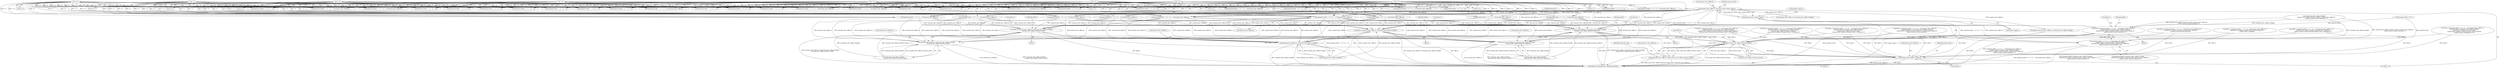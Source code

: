 digraph "0_ImageMagick_f595a1985233c399a05c0c37cc41de16a90dd025@pointer" {
"1000732" [label="(Call,(geometry.width == 0 ? 1.0 : -1.0)*annotate_info->affine.tx)"];
"1000740" [label="(Call,-1.0)"];
"1001394" [label="(Call,-1.0)"];
"1001332" [label="(Call,-1.0)"];
"1000901" [label="(Call,-1.0)"];
"1000850" [label="(Call,-1.0)"];
"1001030" [label="(Call,-1.0)"];
"1000961" [label="(Call,-1.0)"];
"1000582" [label="(Call,-1.0)"];
"1000401" [label="(Call,annotate_info->affine.tx=geometry_info.xi-image->page.x)"];
"1000407" [label="(Call,geometry_info.xi-image->page.x)"];
"1000727" [label="(Call,offset.x=(geometry.width == 0 ? 1.0 : -1.0)*annotate_info->affine.tx+\n          geometry.width+i*annotate_info->affine.ry*height-\n          annotate_info->affine.sx*metrics.width+annotate_info->affine.ry*\n          (metrics.ascent+metrics.descent)-1.0)"];
"1001775" [label="(Call,offset.x-draw_info->affine.ry*metrics.ascent)"];
"1001769" [label="(Call,undercolor_info->affine.tx=offset.x-draw_info->affine.ry*metrics.ascent)"];
"1001839" [label="(Call,annotate_info->affine.tx=offset.x)"];
"1000731" [label="(Call,(geometry.width == 0 ? 1.0 : -1.0)*annotate_info->affine.tx+\n          geometry.width+i*annotate_info->affine.ry*height-\n          annotate_info->affine.sx*metrics.width+annotate_info->affine.ry*\n          (metrics.ascent+metrics.descent)-1.0)"];
"1001569" [label="(Call,offset.x=annotate_info->affine.tx+i*annotate_info->affine.ry*height)"];
"1001573" [label="(Call,annotate_info->affine.tx+i*annotate_info->affine.ry*height)"];
"1001610" [label="(Call,offset.x=annotate_info->affine.tx+i*annotate_info->affine.ry*height-\n          annotate_info->affine.sx*metrics.width/2.0)"];
"1001614" [label="(Call,annotate_info->affine.tx+i*annotate_info->affine.ry*height-\n          annotate_info->affine.sx*metrics.width/2.0)"];
"1001675" [label="(Call,offset.x=annotate_info->affine.tx+i*annotate_info->affine.ry*height-\n          annotate_info->affine.sx*metrics.width)"];
"1001679" [label="(Call,annotate_info->affine.tx+i*annotate_info->affine.ry*height-\n          annotate_info->affine.sx*metrics.width)"];
"1000731" [label="(Call,(geometry.width == 0 ? 1.0 : -1.0)*annotate_info->affine.tx+\n          geometry.width+i*annotate_info->affine.ry*height-\n          annotate_info->affine.sx*metrics.width+annotate_info->affine.ry*\n          (metrics.ascent+metrics.descent)-1.0)"];
"1000419" [label="(Identifier,annotate_info)"];
"1000490" [label="(Call,annotate_info->affine.tx+i*annotate_info->affine.ry*height)"];
"1001232" [label="(Call,(geometry.width == 0 ? -1.0 : 1.0)*annotate_info->affine.tx)"];
"1000401" [label="(Call,annotate_info->affine.tx=geometry_info.xi-image->page.x)"];
"1000726" [label="(Block,)"];
"1001590" [label="(Identifier,offset)"];
"1001680" [label="(Call,annotate_info->affine.tx)"];
"1000532" [label="(Call,(geometry.width == 0 ? -1.0 : 1.0)*annotate_info->affine.tx)"];
"1001507" [label="(Call,(geometry.height == 0 ? 1.0 : -1.0)*annotate_info->affine.ty)"];
"1001162" [label="(Call,(geometry.height == 0 ? -1.0 : 1.0)*annotate_info->affine.ty)"];
"1001615" [label="(Call,annotate_info->affine.tx)"];
"1001451" [label="(Call,geometry.width == 0 ? 1.0 : -1.0)"];
"1000727" [label="(Call,offset.x=(geometry.width == 0 ? 1.0 : -1.0)*annotate_info->affine.tx+\n          geometry.width+i*annotate_info->affine.ry*height-\n          annotate_info->affine.sx*metrics.width+annotate_info->affine.ry*\n          (metrics.ascent+metrics.descent)-1.0)"];
"1000747" [label="(Call,geometry.width+i*annotate_info->affine.ry*height-\n          annotate_info->affine.sx*metrics.width+annotate_info->affine.ry*\n          (metrics.ascent+metrics.descent)-1.0)"];
"1000844" [label="(Call,geometry.width == 0 ? -1.0 : 1.0)"];
"1001569" [label="(Call,offset.x=annotate_info->affine.tx+i*annotate_info->affine.ry*height)"];
"1001770" [label="(Call,undercolor_info->affine.tx)"];
"1000901" [label="(Call,-1.0)"];
"1001570" [label="(Call,offset.x)"];
"1000742" [label="(Call,annotate_info->affine.tx)"];
"1001274" [label="(Call,geometry.height == 0 ? 1.0 : -1.0)"];
"1000949" [label="(Call,offset.x=(geometry.width == 0 ? -1.0 : 1.0)*annotate_info->affine.tx+\n          geometry.width/2.0+i*annotate_info->affine.ry*height-\n          annotate_info->affine.sx*metrics.width/2.0+annotate_info->affine.ry*\n          (metrics.ascent+metrics.descent-(number_lines-1.0)*height)/2.0)"];
"1000486" [label="(Call,offset.x=annotate_info->affine.tx+i*annotate_info->affine.ry*height)"];
"1001610" [label="(Call,offset.x=annotate_info->affine.tx+i*annotate_info->affine.ry*height-\n          annotate_info->affine.sx*metrics.width/2.0)"];
"1000527" [label="(Call,offset.x=(geometry.width == 0 ? -1.0 : 1.0)*annotate_info->affine.tx+i*\n          annotate_info->affine.ry*height+annotate_info->affine.ry*\n          (metrics.ascent+metrics.descent))"];
"1001023" [label="(Call,(geometry.height == 0 ? -1.0 : 1.0)*annotate_info->affine.ty)"];
"1001675" [label="(Call,offset.x=annotate_info->affine.tx+i*annotate_info->affine.ry*height-\n          annotate_info->affine.sx*metrics.width)"];
"1001679" [label="(Call,annotate_info->affine.tx+i*annotate_info->affine.ry*height-\n          annotate_info->affine.sx*metrics.width)"];
"1001744" [label="(Block,)"];
"1000733" [label="(Call,geometry.width == 0 ? 1.0 : -1.0)"];
"1000791" [label="(Call,(geometry.height == 0 ? -1.0 : 1.0)*annotate_info->affine.ty)"];
"1001450" [label="(Call,(geometry.width == 0 ? 1.0 : -1.0)*annotate_info->affine.tx)"];
"1001840" [label="(Call,annotate_info->affine.tx)"];
"1001568" [label="(Block,)"];
"1000955" [label="(Call,geometry.width == 0 ? -1.0 : 1.0)"];
"1000678" [label="(Call,(geometry.height == 0 ? -1.0 : 1.0)*annotate_info->affine.ty)"];
"1001839" [label="(Call,annotate_info->affine.tx=offset.x)"];
"1000838" [label="(Call,offset.x=(geometry.width == 0 ? -1.0 : 1.0)*annotate_info->affine.tx+i*\n          annotate_info->affine.ry*height+annotate_info->affine.ry*\n          (metrics.ascent+metrics.descent-(number_lines-1.0)*height)/2.0)"];
"1001394" [label="(Call,-1.0)"];
"1001096" [label="(Call,geometry.width == 0 ? 1.0 : -1.0)"];
"1000751" [label="(Call,i*annotate_info->affine.ry*height-\n          annotate_info->affine.sx*metrics.width+annotate_info->affine.ry*\n          (metrics.ascent+metrics.descent)-1.0)"];
"1001769" [label="(Call,undercolor_info->affine.tx=offset.x-draw_info->affine.ry*metrics.ascent)"];
"1001024" [label="(Call,geometry.height == 0 ? -1.0 : 1.0)"];
"1001775" [label="(Call,offset.x-draw_info->affine.ry*metrics.ascent)"];
"1000408" [label="(Call,geometry_info.xi)"];
"1001620" [label="(Call,i*annotate_info->affine.ry*height-\n          annotate_info->affine.sx*metrics.width/2.0)"];
"1001031" [label="(Literal,1.0)"];
"1001090" [label="(Call,offset.x=(geometry.width == 0 ? 1.0 : -1.0)*annotate_info->affine.tx+\n          geometry.width+i*annotate_info->affine.ry*height-\n          annotate_info->affine.sx*metrics.width+\n          annotate_info->affine.ry*(metrics.ascent+metrics.descent-\n          (number_lines-1.0)*height)/2.0-1.0)"];
"1001573" [label="(Call,annotate_info->affine.tx+i*annotate_info->affine.ry*height)"];
"1000902" [label="(Literal,1.0)"];
"1001706" [label="(Identifier,offset)"];
"1000402" [label="(Call,annotate_info->affine.tx)"];
"1002025" [label="(MethodReturn,MagickExport MagickBooleanType)"];
"1001163" [label="(Call,geometry.height == 0 ? -1.0 : 1.0)"];
"1001674" [label="(Block,)"];
"1001320" [label="(Call,offset.x=(geometry.width == 0 ? -1.0 : 1.0)*annotate_info->affine.tx+\n          geometry.width/2.0+i*annotate_info->affine.ry*height-\n          annotate_info->affine.sx*metrics.width/2.0-\n          annotate_info->affine.ry*(number_lines-1.0)*height/2.0)"];
"1001611" [label="(Call,offset.x)"];
"1001387" [label="(Call,geometry.height == 0 ? 1.0 : -1.0)"];
"1001643" [label="(Identifier,offset)"];
"1001326" [label="(Call,geometry.width == 0 ? -1.0 : 1.0)"];
"1001676" [label="(Call,offset.x)"];
"1001333" [label="(Literal,1.0)"];
"1001325" [label="(Call,(geometry.width == 0 ? -1.0 : 1.0)*annotate_info->affine.tx)"];
"1000740" [label="(Call,-1.0)"];
"1001332" [label="(Call,-1.0)"];
"1000850" [label="(Call,-1.0)"];
"1000741" [label="(Literal,1.0)"];
"1000734" [label="(Call,geometry.width == 0)"];
"1000728" [label="(Call,offset.x)"];
"1000894" [label="(Call,(geometry.height == 0 ? -1.0 : 1.0)*annotate_info->affine.ty)"];
"1000617" [label="(Call,(geometry.width == 0 ? -1.0 : 1.0)*annotate_info->affine.tx)"];
"1000533" [label="(Call,geometry.width == 0 ? -1.0 : 1.0)"];
"1001779" [label="(Call,draw_info->affine.ry*metrics.ascent)"];
"1000583" [label="(Literal,1.0)"];
"1000895" [label="(Call,geometry.height == 0 ? -1.0 : 1.0)"];
"1000792" [label="(Call,geometry.height == 0 ? -1.0 : 1.0)"];
"1000788" [label="(Identifier,offset)"];
"1000612" [label="(Call,offset.x=(geometry.width == 0 ? -1.0 : 1.0)*annotate_info->affine.tx+\n          geometry.width/2.0+i*annotate_info->affine.ry*height-\n          annotate_info->affine.sx*metrics.width/2.0+annotate_info->affine.ry*\n          (metrics.ascent+metrics.descent))"];
"1001685" [label="(Call,i*annotate_info->affine.ry*height-\n          annotate_info->affine.sx*metrics.width)"];
"1001845" [label="(Call,offset.x)"];
"1001508" [label="(Call,geometry.height == 0 ? 1.0 : -1.0)"];
"1001273" [label="(Call,(geometry.height == 0 ? 1.0 : -1.0)*annotate_info->affine.ty)"];
"1001574" [label="(Call,annotate_info->affine.tx)"];
"1001395" [label="(Literal,1.0)"];
"1001791" [label="(Identifier,undercolor_info)"];
"1000618" [label="(Call,geometry.width == 0 ? -1.0 : 1.0)"];
"1001776" [label="(Call,offset.x)"];
"1000732" [label="(Call,(geometry.width == 0 ? 1.0 : -1.0)*annotate_info->affine.tx)"];
"1001386" [label="(Call,(geometry.height == 0 ? 1.0 : -1.0)*annotate_info->affine.ty)"];
"1000961" [label="(Call,-1.0)"];
"1001851" [label="(Identifier,annotate_info)"];
"1000392" [label="(Block,)"];
"1000576" [label="(Call,geometry.height == 0 ? -1.0 : 1.0)"];
"1000851" [label="(Literal,1.0)"];
"1001445" [label="(Call,offset.x=(geometry.width == 0 ? 1.0 : -1.0)*annotate_info->affine.tx+\n          geometry.width+i*annotate_info->affine.ry*height-\n          annotate_info->affine.sx*metrics.width-\n          annotate_info->affine.ry*(number_lines-1.0)*height-1.0)"];
"1001614" [label="(Call,annotate_info->affine.tx+i*annotate_info->affine.ry*height-\n          annotate_info->affine.sx*metrics.width/2.0)"];
"1001233" [label="(Call,geometry.width == 0 ? -1.0 : 1.0)"];
"1000962" [label="(Literal,1.0)"];
"1000575" [label="(Call,(geometry.height == 0 ? -1.0 : 1.0)*annotate_info->affine.ty)"];
"1000407" [label="(Call,geometry_info.xi-image->page.x)"];
"1001227" [label="(Call,offset.x=(geometry.width == 0 ? -1.0 : 1.0)*annotate_info->affine.tx+i*\n          annotate_info->affine.ry*height-annotate_info->affine.ry*\n          (number_lines-1.0)*height)"];
"1001579" [label="(Call,i*annotate_info->affine.ry*height)"];
"1000843" [label="(Call,(geometry.width == 0 ? -1.0 : 1.0)*annotate_info->affine.tx)"];
"1000749" [label="(Identifier,geometry)"];
"1001030" [label="(Call,-1.0)"];
"1001095" [label="(Call,(geometry.width == 0 ? 1.0 : -1.0)*annotate_info->affine.tx)"];
"1001609" [label="(Block,)"];
"1000679" [label="(Call,geometry.height == 0 ? -1.0 : 1.0)"];
"1000954" [label="(Call,(geometry.width == 0 ? -1.0 : 1.0)*annotate_info->affine.tx)"];
"1000582" [label="(Call,-1.0)"];
"1000411" [label="(Call,image->page.x)"];
"1000732" -> "1000731"  [label="AST: "];
"1000732" -> "1000742"  [label="CFG: "];
"1000733" -> "1000732"  [label="AST: "];
"1000742" -> "1000732"  [label="AST: "];
"1000749" -> "1000732"  [label="CFG: "];
"1000732" -> "1002025"  [label="DDG: annotate_info->affine.tx"];
"1000732" -> "1002025"  [label="DDG: geometry.width == 0 ? 1.0 : -1.0"];
"1000732" -> "1000727"  [label="DDG: geometry.width == 0 ? 1.0 : -1.0"];
"1000732" -> "1000727"  [label="DDG: annotate_info->affine.tx"];
"1000732" -> "1000731"  [label="DDG: geometry.width == 0 ? 1.0 : -1.0"];
"1000732" -> "1000731"  [label="DDG: annotate_info->affine.tx"];
"1000740" -> "1000732"  [label="DDG: 1.0"];
"1001394" -> "1000732"  [label="DDG: 1.0"];
"1001332" -> "1000732"  [label="DDG: 1.0"];
"1000901" -> "1000732"  [label="DDG: 1.0"];
"1000850" -> "1000732"  [label="DDG: 1.0"];
"1001030" -> "1000732"  [label="DDG: 1.0"];
"1000961" -> "1000732"  [label="DDG: 1.0"];
"1000582" -> "1000732"  [label="DDG: 1.0"];
"1000401" -> "1000732"  [label="DDG: annotate_info->affine.tx"];
"1000732" -> "1001569"  [label="DDG: annotate_info->affine.tx"];
"1000732" -> "1001573"  [label="DDG: annotate_info->affine.tx"];
"1000732" -> "1001610"  [label="DDG: annotate_info->affine.tx"];
"1000732" -> "1001614"  [label="DDG: annotate_info->affine.tx"];
"1000732" -> "1001675"  [label="DDG: annotate_info->affine.tx"];
"1000732" -> "1001679"  [label="DDG: annotate_info->affine.tx"];
"1000740" -> "1000733"  [label="AST: "];
"1000740" -> "1000741"  [label="CFG: "];
"1000741" -> "1000740"  [label="AST: "];
"1000733" -> "1000740"  [label="CFG: "];
"1000740" -> "1000532"  [label="DDG: 1.0"];
"1000740" -> "1000533"  [label="DDG: 1.0"];
"1000740" -> "1000617"  [label="DDG: 1.0"];
"1000740" -> "1000618"  [label="DDG: 1.0"];
"1000740" -> "1000678"  [label="DDG: 1.0"];
"1000740" -> "1000679"  [label="DDG: 1.0"];
"1000740" -> "1000733"  [label="DDG: 1.0"];
"1000740" -> "1000791"  [label="DDG: 1.0"];
"1000740" -> "1000792"  [label="DDG: 1.0"];
"1000740" -> "1001095"  [label="DDG: 1.0"];
"1000740" -> "1001096"  [label="DDG: 1.0"];
"1000740" -> "1001162"  [label="DDG: 1.0"];
"1000740" -> "1001163"  [label="DDG: 1.0"];
"1000740" -> "1001232"  [label="DDG: 1.0"];
"1000740" -> "1001233"  [label="DDG: 1.0"];
"1000740" -> "1001273"  [label="DDG: 1.0"];
"1000740" -> "1001274"  [label="DDG: 1.0"];
"1000740" -> "1001450"  [label="DDG: 1.0"];
"1000740" -> "1001451"  [label="DDG: 1.0"];
"1000740" -> "1001507"  [label="DDG: 1.0"];
"1000740" -> "1001508"  [label="DDG: 1.0"];
"1001394" -> "1001387"  [label="AST: "];
"1001394" -> "1001395"  [label="CFG: "];
"1001395" -> "1001394"  [label="AST: "];
"1001387" -> "1001394"  [label="CFG: "];
"1001394" -> "1000532"  [label="DDG: 1.0"];
"1001394" -> "1000533"  [label="DDG: 1.0"];
"1001394" -> "1000617"  [label="DDG: 1.0"];
"1001394" -> "1000618"  [label="DDG: 1.0"];
"1001394" -> "1000678"  [label="DDG: 1.0"];
"1001394" -> "1000679"  [label="DDG: 1.0"];
"1001394" -> "1000733"  [label="DDG: 1.0"];
"1001394" -> "1000791"  [label="DDG: 1.0"];
"1001394" -> "1000792"  [label="DDG: 1.0"];
"1001394" -> "1001095"  [label="DDG: 1.0"];
"1001394" -> "1001096"  [label="DDG: 1.0"];
"1001394" -> "1001162"  [label="DDG: 1.0"];
"1001394" -> "1001163"  [label="DDG: 1.0"];
"1001394" -> "1001232"  [label="DDG: 1.0"];
"1001394" -> "1001233"  [label="DDG: 1.0"];
"1001394" -> "1001273"  [label="DDG: 1.0"];
"1001394" -> "1001274"  [label="DDG: 1.0"];
"1001394" -> "1001386"  [label="DDG: 1.0"];
"1001394" -> "1001387"  [label="DDG: 1.0"];
"1001394" -> "1001450"  [label="DDG: 1.0"];
"1001394" -> "1001451"  [label="DDG: 1.0"];
"1001394" -> "1001507"  [label="DDG: 1.0"];
"1001394" -> "1001508"  [label="DDG: 1.0"];
"1001332" -> "1001326"  [label="AST: "];
"1001332" -> "1001333"  [label="CFG: "];
"1001333" -> "1001332"  [label="AST: "];
"1001326" -> "1001332"  [label="CFG: "];
"1001332" -> "1000532"  [label="DDG: 1.0"];
"1001332" -> "1000533"  [label="DDG: 1.0"];
"1001332" -> "1000617"  [label="DDG: 1.0"];
"1001332" -> "1000618"  [label="DDG: 1.0"];
"1001332" -> "1000678"  [label="DDG: 1.0"];
"1001332" -> "1000679"  [label="DDG: 1.0"];
"1001332" -> "1000733"  [label="DDG: 1.0"];
"1001332" -> "1000791"  [label="DDG: 1.0"];
"1001332" -> "1000792"  [label="DDG: 1.0"];
"1001332" -> "1001095"  [label="DDG: 1.0"];
"1001332" -> "1001096"  [label="DDG: 1.0"];
"1001332" -> "1001162"  [label="DDG: 1.0"];
"1001332" -> "1001163"  [label="DDG: 1.0"];
"1001332" -> "1001232"  [label="DDG: 1.0"];
"1001332" -> "1001233"  [label="DDG: 1.0"];
"1001332" -> "1001273"  [label="DDG: 1.0"];
"1001332" -> "1001274"  [label="DDG: 1.0"];
"1001332" -> "1001325"  [label="DDG: 1.0"];
"1001332" -> "1001326"  [label="DDG: 1.0"];
"1001332" -> "1001386"  [label="DDG: 1.0"];
"1001332" -> "1001387"  [label="DDG: 1.0"];
"1001332" -> "1001450"  [label="DDG: 1.0"];
"1001332" -> "1001451"  [label="DDG: 1.0"];
"1001332" -> "1001507"  [label="DDG: 1.0"];
"1001332" -> "1001508"  [label="DDG: 1.0"];
"1000901" -> "1000895"  [label="AST: "];
"1000901" -> "1000902"  [label="CFG: "];
"1000902" -> "1000901"  [label="AST: "];
"1000895" -> "1000901"  [label="CFG: "];
"1000901" -> "1000532"  [label="DDG: 1.0"];
"1000901" -> "1000533"  [label="DDG: 1.0"];
"1000901" -> "1000617"  [label="DDG: 1.0"];
"1000901" -> "1000618"  [label="DDG: 1.0"];
"1000901" -> "1000678"  [label="DDG: 1.0"];
"1000901" -> "1000679"  [label="DDG: 1.0"];
"1000901" -> "1000733"  [label="DDG: 1.0"];
"1000901" -> "1000791"  [label="DDG: 1.0"];
"1000901" -> "1000792"  [label="DDG: 1.0"];
"1000901" -> "1000894"  [label="DDG: 1.0"];
"1000901" -> "1000895"  [label="DDG: 1.0"];
"1000901" -> "1001095"  [label="DDG: 1.0"];
"1000901" -> "1001096"  [label="DDG: 1.0"];
"1000901" -> "1001162"  [label="DDG: 1.0"];
"1000901" -> "1001163"  [label="DDG: 1.0"];
"1000901" -> "1001232"  [label="DDG: 1.0"];
"1000901" -> "1001233"  [label="DDG: 1.0"];
"1000901" -> "1001273"  [label="DDG: 1.0"];
"1000901" -> "1001274"  [label="DDG: 1.0"];
"1000901" -> "1001325"  [label="DDG: 1.0"];
"1000901" -> "1001326"  [label="DDG: 1.0"];
"1000901" -> "1001386"  [label="DDG: 1.0"];
"1000901" -> "1001387"  [label="DDG: 1.0"];
"1000901" -> "1001450"  [label="DDG: 1.0"];
"1000901" -> "1001451"  [label="DDG: 1.0"];
"1000901" -> "1001507"  [label="DDG: 1.0"];
"1000901" -> "1001508"  [label="DDG: 1.0"];
"1000850" -> "1000844"  [label="AST: "];
"1000850" -> "1000851"  [label="CFG: "];
"1000851" -> "1000850"  [label="AST: "];
"1000844" -> "1000850"  [label="CFG: "];
"1000850" -> "1000532"  [label="DDG: 1.0"];
"1000850" -> "1000533"  [label="DDG: 1.0"];
"1000850" -> "1000617"  [label="DDG: 1.0"];
"1000850" -> "1000618"  [label="DDG: 1.0"];
"1000850" -> "1000678"  [label="DDG: 1.0"];
"1000850" -> "1000679"  [label="DDG: 1.0"];
"1000850" -> "1000733"  [label="DDG: 1.0"];
"1000850" -> "1000791"  [label="DDG: 1.0"];
"1000850" -> "1000792"  [label="DDG: 1.0"];
"1000850" -> "1000843"  [label="DDG: 1.0"];
"1000850" -> "1000844"  [label="DDG: 1.0"];
"1000850" -> "1000894"  [label="DDG: 1.0"];
"1000850" -> "1000895"  [label="DDG: 1.0"];
"1000850" -> "1001095"  [label="DDG: 1.0"];
"1000850" -> "1001096"  [label="DDG: 1.0"];
"1000850" -> "1001162"  [label="DDG: 1.0"];
"1000850" -> "1001163"  [label="DDG: 1.0"];
"1000850" -> "1001232"  [label="DDG: 1.0"];
"1000850" -> "1001233"  [label="DDG: 1.0"];
"1000850" -> "1001273"  [label="DDG: 1.0"];
"1000850" -> "1001274"  [label="DDG: 1.0"];
"1000850" -> "1001325"  [label="DDG: 1.0"];
"1000850" -> "1001326"  [label="DDG: 1.0"];
"1000850" -> "1001386"  [label="DDG: 1.0"];
"1000850" -> "1001387"  [label="DDG: 1.0"];
"1000850" -> "1001450"  [label="DDG: 1.0"];
"1000850" -> "1001451"  [label="DDG: 1.0"];
"1000850" -> "1001507"  [label="DDG: 1.0"];
"1000850" -> "1001508"  [label="DDG: 1.0"];
"1001030" -> "1001024"  [label="AST: "];
"1001030" -> "1001031"  [label="CFG: "];
"1001031" -> "1001030"  [label="AST: "];
"1001024" -> "1001030"  [label="CFG: "];
"1001030" -> "1000532"  [label="DDG: 1.0"];
"1001030" -> "1000533"  [label="DDG: 1.0"];
"1001030" -> "1000617"  [label="DDG: 1.0"];
"1001030" -> "1000618"  [label="DDG: 1.0"];
"1001030" -> "1000678"  [label="DDG: 1.0"];
"1001030" -> "1000679"  [label="DDG: 1.0"];
"1001030" -> "1000733"  [label="DDG: 1.0"];
"1001030" -> "1000791"  [label="DDG: 1.0"];
"1001030" -> "1000792"  [label="DDG: 1.0"];
"1001030" -> "1000843"  [label="DDG: 1.0"];
"1001030" -> "1000844"  [label="DDG: 1.0"];
"1001030" -> "1000894"  [label="DDG: 1.0"];
"1001030" -> "1000895"  [label="DDG: 1.0"];
"1001030" -> "1001023"  [label="DDG: 1.0"];
"1001030" -> "1001024"  [label="DDG: 1.0"];
"1001030" -> "1001095"  [label="DDG: 1.0"];
"1001030" -> "1001096"  [label="DDG: 1.0"];
"1001030" -> "1001162"  [label="DDG: 1.0"];
"1001030" -> "1001163"  [label="DDG: 1.0"];
"1001030" -> "1001232"  [label="DDG: 1.0"];
"1001030" -> "1001233"  [label="DDG: 1.0"];
"1001030" -> "1001273"  [label="DDG: 1.0"];
"1001030" -> "1001274"  [label="DDG: 1.0"];
"1001030" -> "1001325"  [label="DDG: 1.0"];
"1001030" -> "1001326"  [label="DDG: 1.0"];
"1001030" -> "1001386"  [label="DDG: 1.0"];
"1001030" -> "1001387"  [label="DDG: 1.0"];
"1001030" -> "1001450"  [label="DDG: 1.0"];
"1001030" -> "1001451"  [label="DDG: 1.0"];
"1001030" -> "1001507"  [label="DDG: 1.0"];
"1001030" -> "1001508"  [label="DDG: 1.0"];
"1000961" -> "1000955"  [label="AST: "];
"1000961" -> "1000962"  [label="CFG: "];
"1000962" -> "1000961"  [label="AST: "];
"1000955" -> "1000961"  [label="CFG: "];
"1000961" -> "1000532"  [label="DDG: 1.0"];
"1000961" -> "1000533"  [label="DDG: 1.0"];
"1000961" -> "1000617"  [label="DDG: 1.0"];
"1000961" -> "1000618"  [label="DDG: 1.0"];
"1000961" -> "1000678"  [label="DDG: 1.0"];
"1000961" -> "1000679"  [label="DDG: 1.0"];
"1000961" -> "1000733"  [label="DDG: 1.0"];
"1000961" -> "1000791"  [label="DDG: 1.0"];
"1000961" -> "1000792"  [label="DDG: 1.0"];
"1000961" -> "1000843"  [label="DDG: 1.0"];
"1000961" -> "1000844"  [label="DDG: 1.0"];
"1000961" -> "1000894"  [label="DDG: 1.0"];
"1000961" -> "1000895"  [label="DDG: 1.0"];
"1000961" -> "1000954"  [label="DDG: 1.0"];
"1000961" -> "1000955"  [label="DDG: 1.0"];
"1000961" -> "1001023"  [label="DDG: 1.0"];
"1000961" -> "1001024"  [label="DDG: 1.0"];
"1000961" -> "1001095"  [label="DDG: 1.0"];
"1000961" -> "1001096"  [label="DDG: 1.0"];
"1000961" -> "1001162"  [label="DDG: 1.0"];
"1000961" -> "1001163"  [label="DDG: 1.0"];
"1000961" -> "1001232"  [label="DDG: 1.0"];
"1000961" -> "1001233"  [label="DDG: 1.0"];
"1000961" -> "1001273"  [label="DDG: 1.0"];
"1000961" -> "1001274"  [label="DDG: 1.0"];
"1000961" -> "1001325"  [label="DDG: 1.0"];
"1000961" -> "1001326"  [label="DDG: 1.0"];
"1000961" -> "1001386"  [label="DDG: 1.0"];
"1000961" -> "1001387"  [label="DDG: 1.0"];
"1000961" -> "1001450"  [label="DDG: 1.0"];
"1000961" -> "1001451"  [label="DDG: 1.0"];
"1000961" -> "1001507"  [label="DDG: 1.0"];
"1000961" -> "1001508"  [label="DDG: 1.0"];
"1000582" -> "1000576"  [label="AST: "];
"1000582" -> "1000583"  [label="CFG: "];
"1000583" -> "1000582"  [label="AST: "];
"1000576" -> "1000582"  [label="CFG: "];
"1000582" -> "1000532"  [label="DDG: 1.0"];
"1000582" -> "1000533"  [label="DDG: 1.0"];
"1000582" -> "1000575"  [label="DDG: 1.0"];
"1000582" -> "1000576"  [label="DDG: 1.0"];
"1000582" -> "1000617"  [label="DDG: 1.0"];
"1000582" -> "1000618"  [label="DDG: 1.0"];
"1000582" -> "1000678"  [label="DDG: 1.0"];
"1000582" -> "1000679"  [label="DDG: 1.0"];
"1000582" -> "1000733"  [label="DDG: 1.0"];
"1000582" -> "1000791"  [label="DDG: 1.0"];
"1000582" -> "1000792"  [label="DDG: 1.0"];
"1000582" -> "1000843"  [label="DDG: 1.0"];
"1000582" -> "1000844"  [label="DDG: 1.0"];
"1000582" -> "1000894"  [label="DDG: 1.0"];
"1000582" -> "1000895"  [label="DDG: 1.0"];
"1000582" -> "1000954"  [label="DDG: 1.0"];
"1000582" -> "1000955"  [label="DDG: 1.0"];
"1000582" -> "1001023"  [label="DDG: 1.0"];
"1000582" -> "1001024"  [label="DDG: 1.0"];
"1000582" -> "1001095"  [label="DDG: 1.0"];
"1000582" -> "1001096"  [label="DDG: 1.0"];
"1000582" -> "1001162"  [label="DDG: 1.0"];
"1000582" -> "1001163"  [label="DDG: 1.0"];
"1000582" -> "1001232"  [label="DDG: 1.0"];
"1000582" -> "1001233"  [label="DDG: 1.0"];
"1000582" -> "1001273"  [label="DDG: 1.0"];
"1000582" -> "1001274"  [label="DDG: 1.0"];
"1000582" -> "1001325"  [label="DDG: 1.0"];
"1000582" -> "1001326"  [label="DDG: 1.0"];
"1000582" -> "1001386"  [label="DDG: 1.0"];
"1000582" -> "1001387"  [label="DDG: 1.0"];
"1000582" -> "1001450"  [label="DDG: 1.0"];
"1000582" -> "1001451"  [label="DDG: 1.0"];
"1000582" -> "1001507"  [label="DDG: 1.0"];
"1000582" -> "1001508"  [label="DDG: 1.0"];
"1000401" -> "1000392"  [label="AST: "];
"1000401" -> "1000407"  [label="CFG: "];
"1000402" -> "1000401"  [label="AST: "];
"1000407" -> "1000401"  [label="AST: "];
"1000419" -> "1000401"  [label="CFG: "];
"1000401" -> "1002025"  [label="DDG: geometry_info.xi-image->page.x"];
"1000407" -> "1000401"  [label="DDG: geometry_info.xi"];
"1000407" -> "1000401"  [label="DDG: image->page.x"];
"1000401" -> "1000486"  [label="DDG: annotate_info->affine.tx"];
"1000401" -> "1000490"  [label="DDG: annotate_info->affine.tx"];
"1000401" -> "1000532"  [label="DDG: annotate_info->affine.tx"];
"1000401" -> "1000617"  [label="DDG: annotate_info->affine.tx"];
"1000401" -> "1000843"  [label="DDG: annotate_info->affine.tx"];
"1000401" -> "1000954"  [label="DDG: annotate_info->affine.tx"];
"1000401" -> "1001095"  [label="DDG: annotate_info->affine.tx"];
"1000401" -> "1001232"  [label="DDG: annotate_info->affine.tx"];
"1000401" -> "1001325"  [label="DDG: annotate_info->affine.tx"];
"1000401" -> "1001450"  [label="DDG: annotate_info->affine.tx"];
"1000401" -> "1001569"  [label="DDG: annotate_info->affine.tx"];
"1000401" -> "1001573"  [label="DDG: annotate_info->affine.tx"];
"1000401" -> "1001610"  [label="DDG: annotate_info->affine.tx"];
"1000401" -> "1001614"  [label="DDG: annotate_info->affine.tx"];
"1000401" -> "1001675"  [label="DDG: annotate_info->affine.tx"];
"1000401" -> "1001679"  [label="DDG: annotate_info->affine.tx"];
"1000407" -> "1000411"  [label="CFG: "];
"1000408" -> "1000407"  [label="AST: "];
"1000411" -> "1000407"  [label="AST: "];
"1000407" -> "1002025"  [label="DDG: image->page.x"];
"1000407" -> "1002025"  [label="DDG: geometry_info.xi"];
"1000727" -> "1000726"  [label="AST: "];
"1000727" -> "1000731"  [label="CFG: "];
"1000728" -> "1000727"  [label="AST: "];
"1000731" -> "1000727"  [label="AST: "];
"1000788" -> "1000727"  [label="CFG: "];
"1000727" -> "1002025"  [label="DDG: (geometry.width == 0 ? 1.0 : -1.0)*annotate_info->affine.tx+\n          geometry.width+i*annotate_info->affine.ry*height-\n          annotate_info->affine.sx*metrics.width+annotate_info->affine.ry*\n          (metrics.ascent+metrics.descent)-1.0"];
"1000727" -> "1002025"  [label="DDG: offset.x"];
"1000734" -> "1000727"  [label="DDG: geometry.width"];
"1000751" -> "1000727"  [label="DDG: i*annotate_info->affine.ry*height"];
"1000751" -> "1000727"  [label="DDG: annotate_info->affine.sx*metrics.width+annotate_info->affine.ry*\n          (metrics.ascent+metrics.descent)-1.0"];
"1000727" -> "1001775"  [label="DDG: offset.x"];
"1000727" -> "1001839"  [label="DDG: offset.x"];
"1001775" -> "1001769"  [label="AST: "];
"1001775" -> "1001779"  [label="CFG: "];
"1001776" -> "1001775"  [label="AST: "];
"1001779" -> "1001775"  [label="AST: "];
"1001769" -> "1001775"  [label="CFG: "];
"1001775" -> "1002025"  [label="DDG: draw_info->affine.ry*metrics.ascent"];
"1001775" -> "1001769"  [label="DDG: offset.x"];
"1001775" -> "1001769"  [label="DDG: draw_info->affine.ry*metrics.ascent"];
"1000612" -> "1001775"  [label="DDG: offset.x"];
"1000527" -> "1001775"  [label="DDG: offset.x"];
"1001610" -> "1001775"  [label="DDG: offset.x"];
"1001090" -> "1001775"  [label="DDG: offset.x"];
"1001227" -> "1001775"  [label="DDG: offset.x"];
"1001445" -> "1001775"  [label="DDG: offset.x"];
"1000838" -> "1001775"  [label="DDG: offset.x"];
"1001569" -> "1001775"  [label="DDG: offset.x"];
"1000486" -> "1001775"  [label="DDG: offset.x"];
"1000949" -> "1001775"  [label="DDG: offset.x"];
"1001320" -> "1001775"  [label="DDG: offset.x"];
"1001675" -> "1001775"  [label="DDG: offset.x"];
"1001779" -> "1001775"  [label="DDG: draw_info->affine.ry"];
"1001779" -> "1001775"  [label="DDG: metrics.ascent"];
"1001775" -> "1001839"  [label="DDG: offset.x"];
"1001769" -> "1001744"  [label="AST: "];
"1001770" -> "1001769"  [label="AST: "];
"1001791" -> "1001769"  [label="CFG: "];
"1001769" -> "1002025"  [label="DDG: undercolor_info->affine.tx"];
"1001769" -> "1002025"  [label="DDG: offset.x-draw_info->affine.ry*metrics.ascent"];
"1001839" -> "1000392"  [label="AST: "];
"1001839" -> "1001845"  [label="CFG: "];
"1001840" -> "1001839"  [label="AST: "];
"1001845" -> "1001839"  [label="AST: "];
"1001851" -> "1001839"  [label="CFG: "];
"1001839" -> "1002025"  [label="DDG: offset.x"];
"1001839" -> "1002025"  [label="DDG: annotate_info->affine.tx"];
"1000612" -> "1001839"  [label="DDG: offset.x"];
"1000527" -> "1001839"  [label="DDG: offset.x"];
"1001610" -> "1001839"  [label="DDG: offset.x"];
"1001090" -> "1001839"  [label="DDG: offset.x"];
"1001227" -> "1001839"  [label="DDG: offset.x"];
"1001445" -> "1001839"  [label="DDG: offset.x"];
"1000838" -> "1001839"  [label="DDG: offset.x"];
"1001569" -> "1001839"  [label="DDG: offset.x"];
"1000486" -> "1001839"  [label="DDG: offset.x"];
"1000949" -> "1001839"  [label="DDG: offset.x"];
"1001320" -> "1001839"  [label="DDG: offset.x"];
"1001675" -> "1001839"  [label="DDG: offset.x"];
"1000731" -> "1000747"  [label="CFG: "];
"1000747" -> "1000731"  [label="AST: "];
"1000731" -> "1002025"  [label="DDG: geometry.width+i*annotate_info->affine.ry*height-\n          annotate_info->affine.sx*metrics.width+annotate_info->affine.ry*\n          (metrics.ascent+metrics.descent)-1.0"];
"1000731" -> "1002025"  [label="DDG: (geometry.width == 0 ? 1.0 : -1.0)*annotate_info->affine.tx"];
"1000734" -> "1000731"  [label="DDG: geometry.width"];
"1000751" -> "1000731"  [label="DDG: i*annotate_info->affine.ry*height"];
"1000751" -> "1000731"  [label="DDG: annotate_info->affine.sx*metrics.width+annotate_info->affine.ry*\n          (metrics.ascent+metrics.descent)-1.0"];
"1001569" -> "1001568"  [label="AST: "];
"1001569" -> "1001573"  [label="CFG: "];
"1001570" -> "1001569"  [label="AST: "];
"1001573" -> "1001569"  [label="AST: "];
"1001590" -> "1001569"  [label="CFG: "];
"1001569" -> "1002025"  [label="DDG: annotate_info->affine.tx+i*annotate_info->affine.ry*height"];
"1001569" -> "1002025"  [label="DDG: offset.x"];
"1001450" -> "1001569"  [label="DDG: annotate_info->affine.tx"];
"1001095" -> "1001569"  [label="DDG: annotate_info->affine.tx"];
"1000617" -> "1001569"  [label="DDG: annotate_info->affine.tx"];
"1000532" -> "1001569"  [label="DDG: annotate_info->affine.tx"];
"1001232" -> "1001569"  [label="DDG: annotate_info->affine.tx"];
"1000954" -> "1001569"  [label="DDG: annotate_info->affine.tx"];
"1000843" -> "1001569"  [label="DDG: annotate_info->affine.tx"];
"1001325" -> "1001569"  [label="DDG: annotate_info->affine.tx"];
"1001579" -> "1001569"  [label="DDG: i"];
"1001579" -> "1001569"  [label="DDG: annotate_info->affine.ry*height"];
"1001573" -> "1001579"  [label="CFG: "];
"1001574" -> "1001573"  [label="AST: "];
"1001579" -> "1001573"  [label="AST: "];
"1001573" -> "1002025"  [label="DDG: annotate_info->affine.tx"];
"1001573" -> "1002025"  [label="DDG: i*annotate_info->affine.ry*height"];
"1001450" -> "1001573"  [label="DDG: annotate_info->affine.tx"];
"1001095" -> "1001573"  [label="DDG: annotate_info->affine.tx"];
"1000617" -> "1001573"  [label="DDG: annotate_info->affine.tx"];
"1000532" -> "1001573"  [label="DDG: annotate_info->affine.tx"];
"1001232" -> "1001573"  [label="DDG: annotate_info->affine.tx"];
"1000954" -> "1001573"  [label="DDG: annotate_info->affine.tx"];
"1000843" -> "1001573"  [label="DDG: annotate_info->affine.tx"];
"1001325" -> "1001573"  [label="DDG: annotate_info->affine.tx"];
"1001579" -> "1001573"  [label="DDG: i"];
"1001579" -> "1001573"  [label="DDG: annotate_info->affine.ry*height"];
"1001610" -> "1001609"  [label="AST: "];
"1001610" -> "1001614"  [label="CFG: "];
"1001611" -> "1001610"  [label="AST: "];
"1001614" -> "1001610"  [label="AST: "];
"1001643" -> "1001610"  [label="CFG: "];
"1001610" -> "1002025"  [label="DDG: offset.x"];
"1001610" -> "1002025"  [label="DDG: annotate_info->affine.tx+i*annotate_info->affine.ry*height-\n          annotate_info->affine.sx*metrics.width/2.0"];
"1001450" -> "1001610"  [label="DDG: annotate_info->affine.tx"];
"1001095" -> "1001610"  [label="DDG: annotate_info->affine.tx"];
"1000617" -> "1001610"  [label="DDG: annotate_info->affine.tx"];
"1000532" -> "1001610"  [label="DDG: annotate_info->affine.tx"];
"1001232" -> "1001610"  [label="DDG: annotate_info->affine.tx"];
"1000954" -> "1001610"  [label="DDG: annotate_info->affine.tx"];
"1000843" -> "1001610"  [label="DDG: annotate_info->affine.tx"];
"1001325" -> "1001610"  [label="DDG: annotate_info->affine.tx"];
"1001620" -> "1001610"  [label="DDG: i*annotate_info->affine.ry*height"];
"1001620" -> "1001610"  [label="DDG: annotate_info->affine.sx*metrics.width/2.0"];
"1001614" -> "1001620"  [label="CFG: "];
"1001615" -> "1001614"  [label="AST: "];
"1001620" -> "1001614"  [label="AST: "];
"1001614" -> "1002025"  [label="DDG: annotate_info->affine.tx"];
"1001614" -> "1002025"  [label="DDG: i*annotate_info->affine.ry*height-\n          annotate_info->affine.sx*metrics.width/2.0"];
"1001450" -> "1001614"  [label="DDG: annotate_info->affine.tx"];
"1001095" -> "1001614"  [label="DDG: annotate_info->affine.tx"];
"1000617" -> "1001614"  [label="DDG: annotate_info->affine.tx"];
"1000532" -> "1001614"  [label="DDG: annotate_info->affine.tx"];
"1001232" -> "1001614"  [label="DDG: annotate_info->affine.tx"];
"1000954" -> "1001614"  [label="DDG: annotate_info->affine.tx"];
"1000843" -> "1001614"  [label="DDG: annotate_info->affine.tx"];
"1001325" -> "1001614"  [label="DDG: annotate_info->affine.tx"];
"1001620" -> "1001614"  [label="DDG: i*annotate_info->affine.ry*height"];
"1001620" -> "1001614"  [label="DDG: annotate_info->affine.sx*metrics.width/2.0"];
"1001675" -> "1001674"  [label="AST: "];
"1001675" -> "1001679"  [label="CFG: "];
"1001676" -> "1001675"  [label="AST: "];
"1001679" -> "1001675"  [label="AST: "];
"1001706" -> "1001675"  [label="CFG: "];
"1001675" -> "1002025"  [label="DDG: annotate_info->affine.tx+i*annotate_info->affine.ry*height-\n          annotate_info->affine.sx*metrics.width"];
"1001675" -> "1002025"  [label="DDG: offset.x"];
"1001450" -> "1001675"  [label="DDG: annotate_info->affine.tx"];
"1001095" -> "1001675"  [label="DDG: annotate_info->affine.tx"];
"1000617" -> "1001675"  [label="DDG: annotate_info->affine.tx"];
"1000532" -> "1001675"  [label="DDG: annotate_info->affine.tx"];
"1001232" -> "1001675"  [label="DDG: annotate_info->affine.tx"];
"1000954" -> "1001675"  [label="DDG: annotate_info->affine.tx"];
"1000843" -> "1001675"  [label="DDG: annotate_info->affine.tx"];
"1001325" -> "1001675"  [label="DDG: annotate_info->affine.tx"];
"1001685" -> "1001675"  [label="DDG: i*annotate_info->affine.ry*height"];
"1001685" -> "1001675"  [label="DDG: annotate_info->affine.sx*metrics.width"];
"1001679" -> "1001685"  [label="CFG: "];
"1001680" -> "1001679"  [label="AST: "];
"1001685" -> "1001679"  [label="AST: "];
"1001679" -> "1002025"  [label="DDG: i*annotate_info->affine.ry*height-\n          annotate_info->affine.sx*metrics.width"];
"1001679" -> "1002025"  [label="DDG: annotate_info->affine.tx"];
"1001450" -> "1001679"  [label="DDG: annotate_info->affine.tx"];
"1001095" -> "1001679"  [label="DDG: annotate_info->affine.tx"];
"1000617" -> "1001679"  [label="DDG: annotate_info->affine.tx"];
"1000532" -> "1001679"  [label="DDG: annotate_info->affine.tx"];
"1001232" -> "1001679"  [label="DDG: annotate_info->affine.tx"];
"1000954" -> "1001679"  [label="DDG: annotate_info->affine.tx"];
"1000843" -> "1001679"  [label="DDG: annotate_info->affine.tx"];
"1001325" -> "1001679"  [label="DDG: annotate_info->affine.tx"];
"1001685" -> "1001679"  [label="DDG: i*annotate_info->affine.ry*height"];
"1001685" -> "1001679"  [label="DDG: annotate_info->affine.sx*metrics.width"];
}
